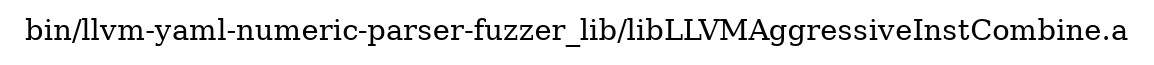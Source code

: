 digraph "bin/llvm-yaml-numeric-parser-fuzzer_lib/libLLVMAggressiveInstCombine.a" {
	label="bin/llvm-yaml-numeric-parser-fuzzer_lib/libLLVMAggressiveInstCombine.a";
	rankdir=LR;

}
